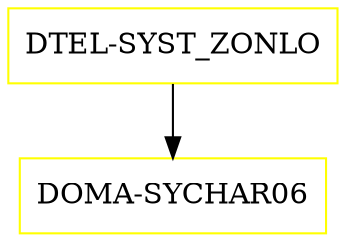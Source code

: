 digraph G {
  "DTEL-SYST_ZONLO" [shape=box,color=yellow];
  "DOMA-SYCHAR06" [shape=box,color=yellow,URL="./DOMA_SYCHAR06.html"];
  "DTEL-SYST_ZONLO" -> "DOMA-SYCHAR06";
}
